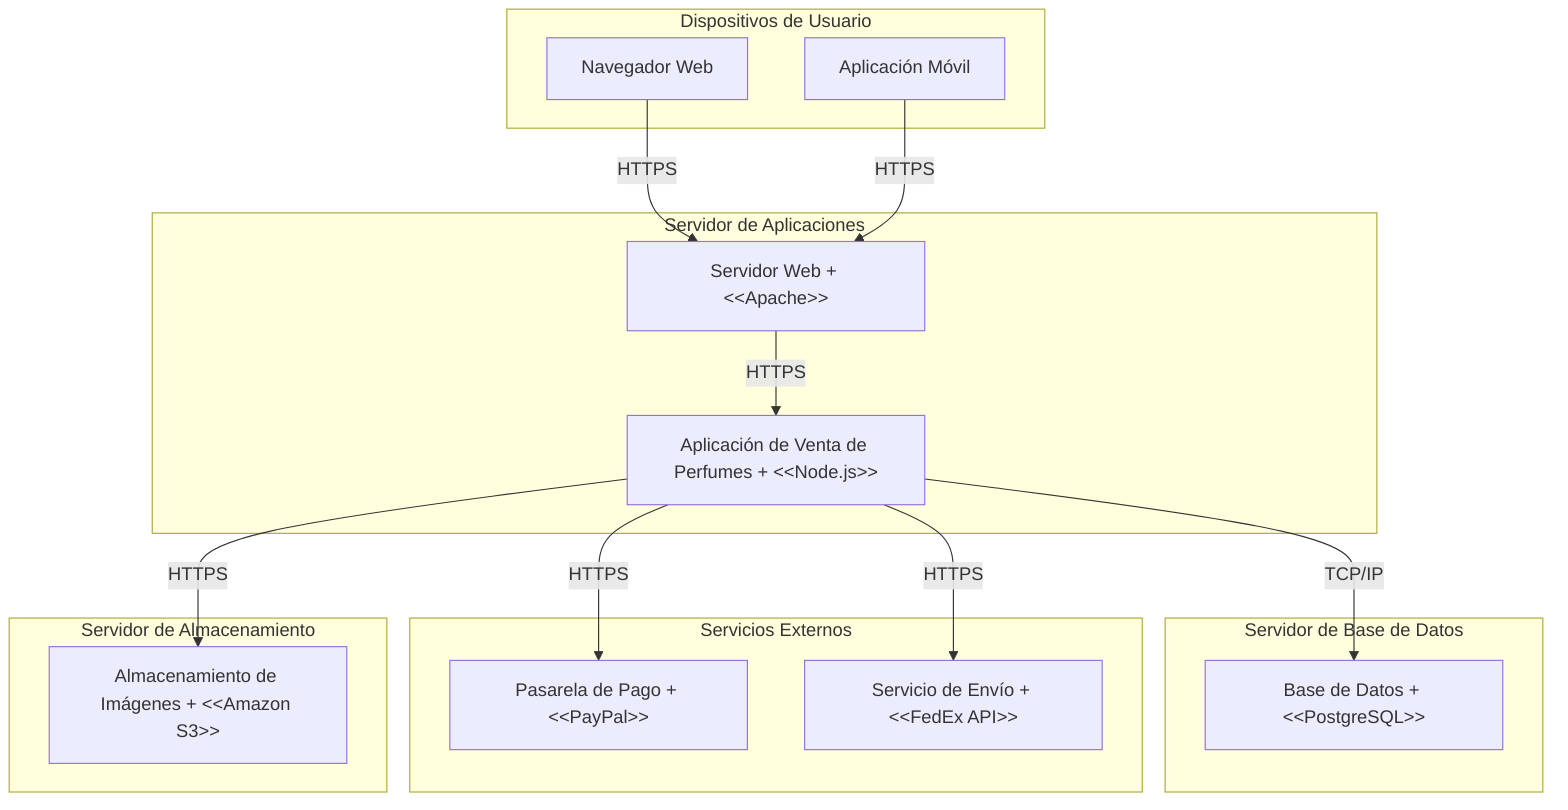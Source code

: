 graph TD
    subgraph "Dispositivos de Usuario"
        A["Navegador Web"]
        B["Aplicación Móvil"]
    end

    subgraph "Servidor de Aplicaciones"
        C["Servidor Web #43; #60;#60;Apache#62;#62;"]
        D["Aplicación de Venta de Perfumes #43; #60;#60;Node.js#62;#62;"]
    end

    subgraph "Servidor de Base de Datos"
        E["Base de Datos #43; #60;#60;PostgreSQL#62;#62;"]
    end

    subgraph "Servicios Externos"
        F["Pasarela de Pago #43; #60;#60;PayPal#62;#62;"]
        G["Servicio de Envío #43; #60;#60;FedEx API#62;#62;"]
    end

    subgraph "Servidor de Almacenamiento"
        H["Almacenamiento de Imágenes #43; #60;#60;Amazon S3#62;#62;"]
    end

    A -->|"HTTPS"| C
    B -->|"HTTPS"| C
    C -->|"HTTPS"| D
    D -->|"TCP/IP"| E
    D -->|"HTTPS"| F
    D -->|"HTTPS"| G
    D -->|"HTTPS"| H